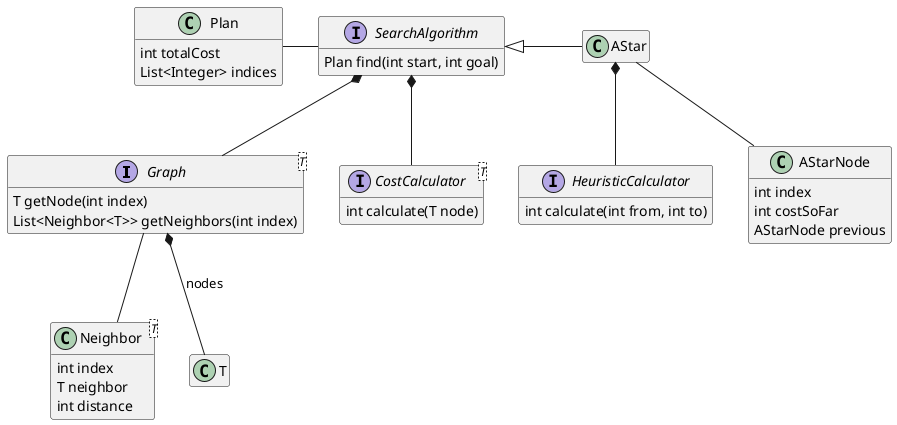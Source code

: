 @startuml

hide empty members

interface Graph<T> {
  T getNode(int index)
  List<Neighbor<T>> getNeighbors(int index)
}
interface CostCalculator<T> {
  int calculate(T node)
}
interface HeuristicCalculator {
  int calculate(int from, int to)
}
interface SearchAlgorithm {
  Plan find(int start, int goal)
}
class AStar
class AStarNode {
  int index
  int costSoFar
  AStarNode previous
}

class Plan {
  int totalCost
  List<Integer> indices
}

class Neighbor<T> {
  int index
  T neighbor
  int distance
}

SearchAlgorithm <|-right- AStar
SearchAlgorithm *-- Graph
SearchAlgorithm *-- CostCalculator
SearchAlgorithm -left- Plan

AStar *-- HeuristicCalculator

AStar -- AStarNode

Graph *-- T : nodes
Graph -- Neighbor


@enduml